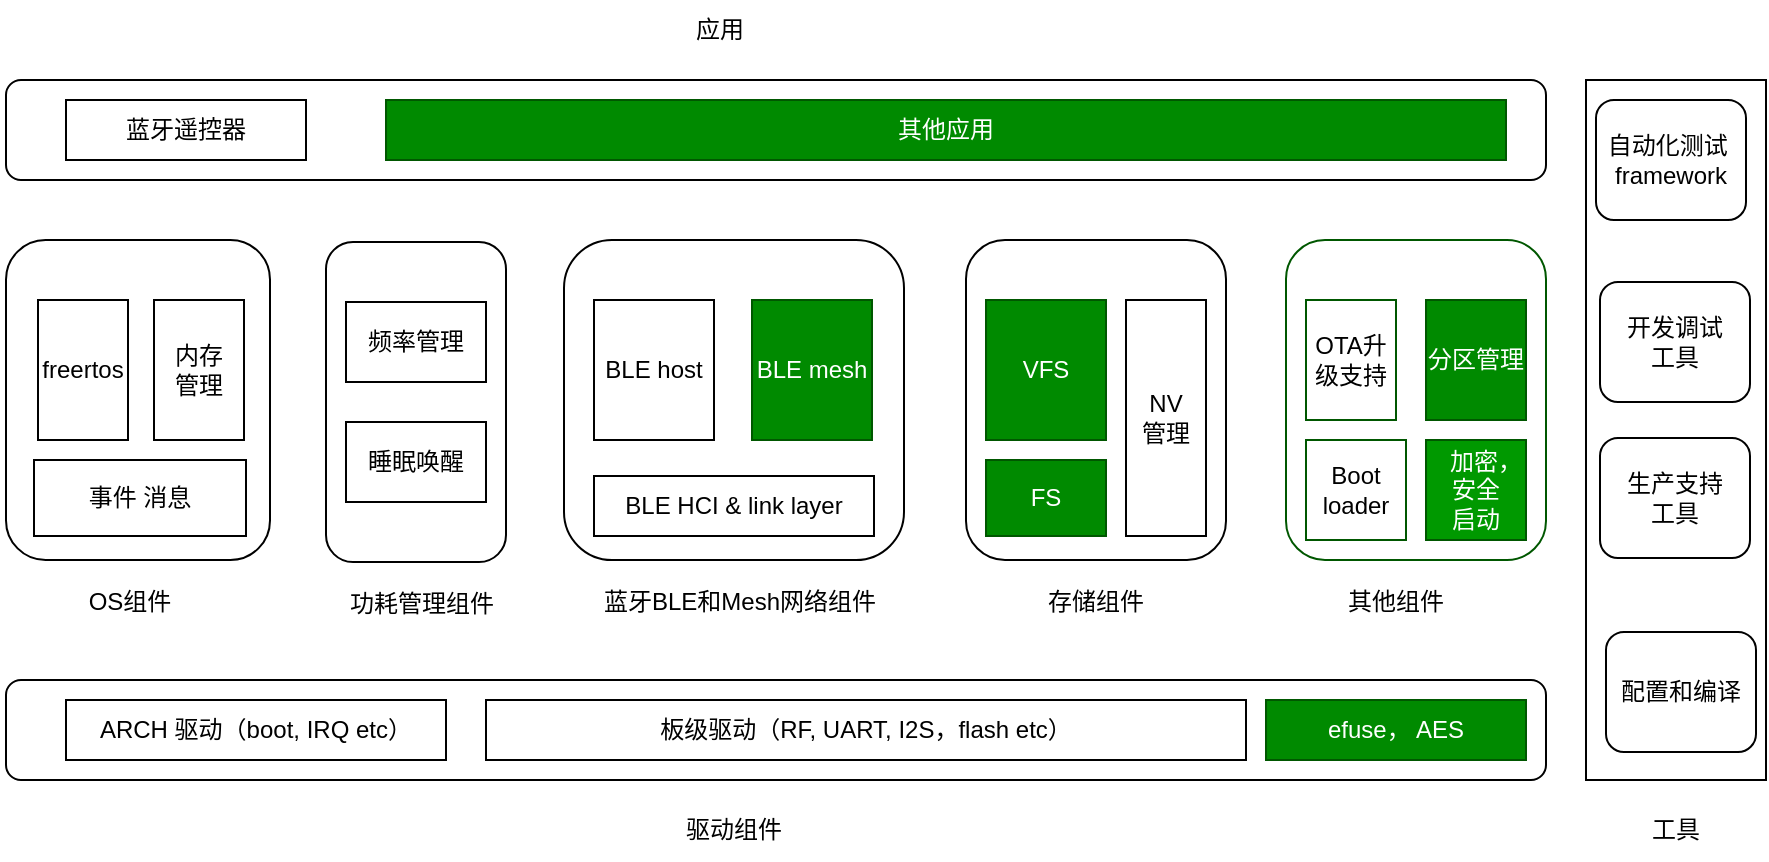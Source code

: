 <mxfile version="13.9.9" type="device"><diagram id="p0se2ThUIcpbIYEUk55c" name="Page-1"><mxGraphModel dx="1154" dy="660" grid="1" gridSize="10" guides="1" tooltips="1" connect="1" arrows="1" fold="1" page="1" pageScale="1" pageWidth="1169" pageHeight="827" math="0" shadow="0"><root><mxCell id="0"/><mxCell id="1" parent="0"/><mxCell id="_HBxhG9xgTaXIQeT5FVE-2" value="" style="rounded=1;whiteSpace=wrap;html=1;" parent="1" vertex="1"><mxGeometry x="359" y="680" width="170" height="160" as="geometry"/></mxCell><mxCell id="_HBxhG9xgTaXIQeT5FVE-3" value="" style="rounded=1;whiteSpace=wrap;html=1;" parent="1" vertex="1"><mxGeometry x="240" y="681" width="90" height="160" as="geometry"/></mxCell><mxCell id="_HBxhG9xgTaXIQeT5FVE-4" value="BLE host" style="rounded=0;whiteSpace=wrap;html=1;" parent="1" vertex="1"><mxGeometry x="374" y="710" width="60" height="70" as="geometry"/></mxCell><mxCell id="_HBxhG9xgTaXIQeT5FVE-7" value="BLE mesh" style="rounded=0;whiteSpace=wrap;html=1;fillColor=#008a00;fontColor=#ffffff;strokeColor=#005700;" parent="1" vertex="1"><mxGeometry x="453" y="710" width="60" height="70" as="geometry"/></mxCell><mxCell id="_HBxhG9xgTaXIQeT5FVE-10" value="BLE HCI &amp;amp; link layer" style="rounded=0;whiteSpace=wrap;html=1;" parent="1" vertex="1"><mxGeometry x="374" y="798" width="140" height="30" as="geometry"/></mxCell><mxCell id="_HBxhG9xgTaXIQeT5FVE-15" value="蓝牙BLE和Mesh网络组件" style="rounded=0;whiteSpace=wrap;html=1;strokeColor=none;" parent="1" vertex="1"><mxGeometry x="362" y="846" width="170" height="30" as="geometry"/></mxCell><mxCell id="_HBxhG9xgTaXIQeT5FVE-16" value="" style="rounded=1;whiteSpace=wrap;html=1;" parent="1" vertex="1"><mxGeometry x="80" y="680" width="132" height="160" as="geometry"/></mxCell><mxCell id="_HBxhG9xgTaXIQeT5FVE-17" value="功耗管理组件" style="rounded=0;whiteSpace=wrap;html=1;strokeColor=none;" parent="1" vertex="1"><mxGeometry x="223" y="847" width="130" height="30" as="geometry"/></mxCell><mxCell id="_HBxhG9xgTaXIQeT5FVE-18" value="频率管理" style="rounded=0;whiteSpace=wrap;html=1;strokeColor=default;" parent="1" vertex="1"><mxGeometry x="250" y="711" width="70" height="40" as="geometry"/></mxCell><mxCell id="_HBxhG9xgTaXIQeT5FVE-19" value="睡眠唤醒" style="rounded=0;whiteSpace=wrap;html=1;strokeColor=default;" parent="1" vertex="1"><mxGeometry x="250" y="771" width="70" height="40" as="geometry"/></mxCell><mxCell id="_HBxhG9xgTaXIQeT5FVE-20" value="OS组件" style="rounded=0;whiteSpace=wrap;html=1;strokeColor=none;" parent="1" vertex="1"><mxGeometry x="77" y="846" width="130" height="30" as="geometry"/></mxCell><mxCell id="_HBxhG9xgTaXIQeT5FVE-21" value="freertos" style="rounded=0;whiteSpace=wrap;html=1;" parent="1" vertex="1"><mxGeometry x="96" y="710" width="45" height="70" as="geometry"/></mxCell><mxCell id="_HBxhG9xgTaXIQeT5FVE-22" value="内存&lt;br&gt;管理" style="rounded=0;whiteSpace=wrap;html=1;" parent="1" vertex="1"><mxGeometry x="154" y="710" width="45" height="70" as="geometry"/></mxCell><mxCell id="_HBxhG9xgTaXIQeT5FVE-23" value="事件 消息" style="rounded=0;whiteSpace=wrap;html=1;" parent="1" vertex="1"><mxGeometry x="94" y="790" width="106" height="38" as="geometry"/></mxCell><mxCell id="_HBxhG9xgTaXIQeT5FVE-25" value="" style="rounded=1;whiteSpace=wrap;html=1;" parent="1" vertex="1"><mxGeometry x="560" y="680" width="130" height="160" as="geometry"/></mxCell><mxCell id="_HBxhG9xgTaXIQeT5FVE-26" value="存储组件" style="rounded=0;whiteSpace=wrap;html=1;strokeColor=none;" parent="1" vertex="1"><mxGeometry x="560" y="846" width="130" height="30" as="geometry"/></mxCell><mxCell id="_HBxhG9xgTaXIQeT5FVE-27" value="VFS" style="rounded=0;whiteSpace=wrap;html=1;fillColor=#008a00;fontColor=#ffffff;strokeColor=#005700;" parent="1" vertex="1"><mxGeometry x="570" y="710" width="60" height="70" as="geometry"/></mxCell><mxCell id="_HBxhG9xgTaXIQeT5FVE-28" value="FS" style="rounded=0;whiteSpace=wrap;html=1;strokeColor=#005700;fillColor=#008a00;fontColor=#ffffff;" parent="1" vertex="1"><mxGeometry x="570" y="790" width="60" height="38" as="geometry"/></mxCell><mxCell id="_HBxhG9xgTaXIQeT5FVE-29" value="NV&lt;br&gt;管理" style="rounded=0;whiteSpace=wrap;html=1;" parent="1" vertex="1"><mxGeometry x="640" y="710" width="40" height="118" as="geometry"/></mxCell><mxCell id="_HBxhG9xgTaXIQeT5FVE-30" value="" style="rounded=1;whiteSpace=wrap;html=1;fontColor=#ffffff;strokeColor=#005700;fillColor=#FFFFFF;" parent="1" vertex="1"><mxGeometry x="720" y="680" width="130" height="160" as="geometry"/></mxCell><mxCell id="_HBxhG9xgTaXIQeT5FVE-31" value="其他组件" style="rounded=0;whiteSpace=wrap;html=1;strokeColor=none;" parent="1" vertex="1"><mxGeometry x="710" y="846" width="130" height="30" as="geometry"/></mxCell><mxCell id="_HBxhG9xgTaXIQeT5FVE-32" value="&lt;font color=&quot;#000000&quot;&gt;OTA升级支持&lt;/font&gt;" style="rounded=0;whiteSpace=wrap;html=1;strokeColor=#005700;fontColor=#ffffff;fillColor=#FFFFFF;" parent="1" vertex="1"><mxGeometry x="730" y="710" width="45" height="60" as="geometry"/></mxCell><mxCell id="_HBxhG9xgTaXIQeT5FVE-33" value="分区管理" style="rounded=0;whiteSpace=wrap;html=1;strokeColor=#005700;fillColor=#008a00;fontColor=#ffffff;" parent="1" vertex="1"><mxGeometry x="790" y="710" width="50" height="60" as="geometry"/></mxCell><mxCell id="_HBxhG9xgTaXIQeT5FVE-35" value="" style="rounded=1;whiteSpace=wrap;html=1;" parent="1" vertex="1"><mxGeometry x="80" y="600" width="770" height="50" as="geometry"/></mxCell><mxCell id="_HBxhG9xgTaXIQeT5FVE-36" value="应用" style="rounded=0;whiteSpace=wrap;html=1;strokeColor=none;" parent="1" vertex="1"><mxGeometry x="351.5" y="560" width="170" height="30" as="geometry"/></mxCell><mxCell id="_HBxhG9xgTaXIQeT5FVE-37" value="蓝牙遥控器" style="rounded=0;whiteSpace=wrap;html=1;strokeColor=default;" parent="1" vertex="1"><mxGeometry x="110" y="610" width="120" height="30" as="geometry"/></mxCell><mxCell id="_HBxhG9xgTaXIQeT5FVE-39" value="其他应用" style="rounded=0;whiteSpace=wrap;html=1;strokeColor=#005700;fillColor=#008a00;fontColor=#ffffff;" parent="1" vertex="1"><mxGeometry x="270" y="610" width="560" height="30" as="geometry"/></mxCell><mxCell id="_HBxhG9xgTaXIQeT5FVE-40" value="" style="rounded=1;whiteSpace=wrap;html=1;" parent="1" vertex="1"><mxGeometry x="80" y="900" width="770" height="50" as="geometry"/></mxCell><mxCell id="_HBxhG9xgTaXIQeT5FVE-41" value="驱动组件" style="rounded=0;whiteSpace=wrap;html=1;strokeColor=none;" parent="1" vertex="1"><mxGeometry x="359" y="960" width="170" height="30" as="geometry"/></mxCell><mxCell id="_HBxhG9xgTaXIQeT5FVE-42" value="ARCH 驱动（boot, IRQ etc）" style="rounded=0;whiteSpace=wrap;html=1;" parent="1" vertex="1"><mxGeometry x="110" y="910" width="190" height="30" as="geometry"/></mxCell><mxCell id="_HBxhG9xgTaXIQeT5FVE-43" value="板级驱动（RF, UART, I2S，flash etc）" style="rounded=0;whiteSpace=wrap;html=1;" parent="1" vertex="1"><mxGeometry x="320" y="910" width="380" height="30" as="geometry"/></mxCell><mxCell id="_HBxhG9xgTaXIQeT5FVE-44" value="efuse， AES" style="rounded=0;whiteSpace=wrap;html=1;strokeColor=#005700;fillColor=#008a00;fontColor=#ffffff;" parent="1" vertex="1"><mxGeometry x="710" y="910" width="130" height="30" as="geometry"/></mxCell><mxCell id="_HBxhG9xgTaXIQeT5FVE-45" value="" style="rounded=0;whiteSpace=wrap;html=1;" parent="1" vertex="1"><mxGeometry x="870" y="600" width="90" height="350" as="geometry"/></mxCell><mxCell id="_HBxhG9xgTaXIQeT5FVE-46" value="工具" style="rounded=0;whiteSpace=wrap;html=1;strokeColor=none;" parent="1" vertex="1"><mxGeometry x="875" y="960" width="80" height="30" as="geometry"/></mxCell><mxCell id="-7YRqLFF9TZskJYhIW4v-5" value="&lt;span&gt;自动化测试&amp;nbsp;&lt;/span&gt;&lt;br&gt;&lt;span&gt;framework&lt;/span&gt;" style="rounded=1;whiteSpace=wrap;html=1;strokeColor=#000000;" vertex="1" parent="1"><mxGeometry x="875" y="610" width="75" height="60" as="geometry"/></mxCell><mxCell id="-7YRqLFF9TZskJYhIW4v-6" value="开发调试&lt;br&gt;工具" style="rounded=1;whiteSpace=wrap;html=1;strokeColor=#000000;" vertex="1" parent="1"><mxGeometry x="877" y="701" width="75" height="60" as="geometry"/></mxCell><mxCell id="-7YRqLFF9TZskJYhIW4v-7" value="生产支持&lt;br&gt;工具" style="rounded=1;whiteSpace=wrap;html=1;strokeColor=#000000;" vertex="1" parent="1"><mxGeometry x="877" y="779" width="75" height="60" as="geometry"/></mxCell><mxCell id="-7YRqLFF9TZskJYhIW4v-11" value="配置和编译" style="rounded=1;whiteSpace=wrap;html=1;strokeColor=#000000;" vertex="1" parent="1"><mxGeometry x="880" y="876" width="75" height="60" as="geometry"/></mxCell><mxCell id="-7YRqLFF9TZskJYhIW4v-14" value="&lt;font color=&quot;#000000&quot;&gt;Boot&lt;br&gt;loader&lt;/font&gt;" style="rounded=0;whiteSpace=wrap;html=1;strokeColor=#005700;fontColor=#ffffff;fillColor=#FFFFFF;" vertex="1" parent="1"><mxGeometry x="730" y="780" width="50" height="50" as="geometry"/></mxCell><mxCell id="-7YRqLFF9TZskJYhIW4v-15" value="&amp;nbsp; &amp;nbsp;加密，安全&lt;br&gt;启动" style="rounded=0;whiteSpace=wrap;html=1;strokeColor=#005700;fontColor=#ffffff;fillColor=#009900;" vertex="1" parent="1"><mxGeometry x="790" y="780" width="50" height="50" as="geometry"/></mxCell></root></mxGraphModel></diagram></mxfile>